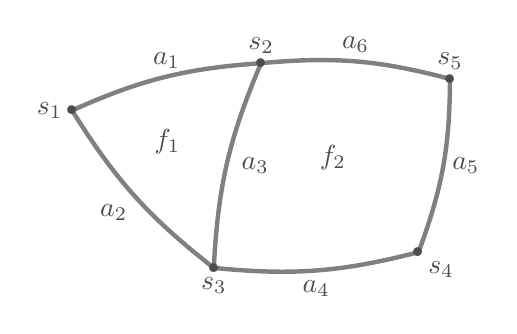 \begin{tikzpicture}[scale=2]

\coordinate (P1) at (0,0);
\coordinate (P2) at (1.2,0.3);
\coordinate (P3) at (0.9,-1);
\coordinate (P4) at (2.2,-0.9);
\coordinate (P5) at (2.4,0.2);


\draw[ultra thick, black!50]
 (P2) to[bend right=10] (P1) to[bend right=10] (P3)
  (P2) to[bend right=10] (P3)  to[bend right=10](P4) to[bend right=10] (P5) to[bend right=10] (P2)
;  
\foreach \i in {1,...,5}{
  \path (P\i) node[scale=3,black!70]{.};
t%  \path (P\i) node[below,black!70]{$s_\i$};
}
\node at (P1) [left,black!70]{$s_1$};
\node at (P2) [above,black!70]{$s_2$};
\node at (P3) [below,black!70]{$s_3$};
\node at (P4) [below right,black!70]{$s_4$};
\node at (P5) [above,black!70]{$s_5$};

\node at ($(P1)!0.5!(P2)$) [above=3pt,black!70]{$a_1$};
\node at ($(P1)!0.5!(P3)$) [below left=3pt,black!70]{$a_2$};
\node at ($(P2)!0.5!(P3)$) [right=-2pt,black!70]{$a_3$};
\node at ($(P3)!0.5!(P4)$) [below=4pt,black!70]{$a_4$};
\node at ($(P4)!0.5!(P5)$) [right=3pt,black!70]{$a_5$};
\node at ($(P5)!0.5!(P2)$) [above=3pt,black!70]{$a_6$};

\node at (0.75,-0.2) [left,black!70]{$f_1$};
\node at (1.8,-0.3) [left,black!70]{$f_2$};


\end{tikzpicture}